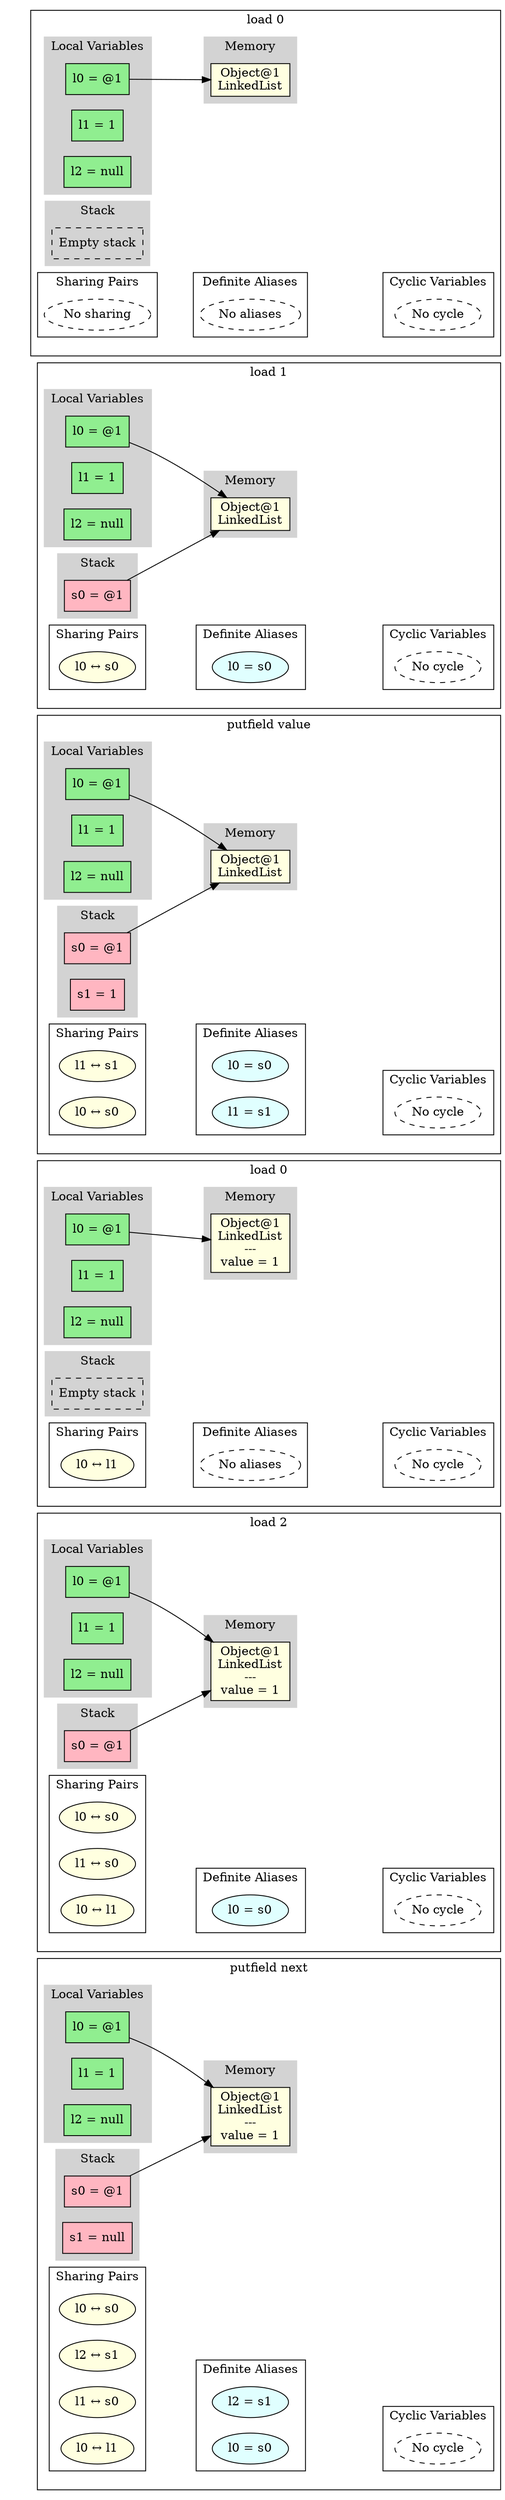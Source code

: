 digraph MemoryGraph {
 node [shape=box, style=filled, fillcolor=lightblue];
 rankdir=LR;

 // Invisible anchor subgraph
 subgraph cluster_anchor {
 style=invis;
 anchor [style=invis, shape=point, width=0, height=0];
 }

 // Starting point for subgraph ordering
 anchor_start [style=invis, shape=point];

 anchor_57148383571298 [style=invis, shape=point];
 anchor_start -> anchor_57148383571298 [style=invis];
 anchor_start = anchor_57148383571298;

 subgraph cluster_57148383571298 {
 anchor_57148383571298 [style=invis];
 label="load 0";
 subgraph cluster_locals_57148383571298 {
 label="Local Variables";
 style=filled;
 color=lightgrey;
 node [style=filled, fillcolor=lightgreen];
 "l0_57148383571298" [label="l0 = @1"];
 "l1_57148383571298" [label="l1 = 1"];
 "l2_57148383571298" [label="l2 = null"];
 }

 subgraph cluster_stack_57148383571298 {
 label="Stack";
 style=filled;
 color=lightgrey;
 node [style=filled, fillcolor=lightpink];
 "empty_stack_57148383571298" [label="Empty stack", style=dashed, fillcolor=white];
 }

 subgraph cluster_memory_57148383571298 {
 label="Memory";
 style=filled;
 color=lightgrey;
 node [style=filled, fillcolor=lightyellow];
 "obj1_57148383571298" [label="Object@1\nLinkedList"];
 }

 "l0_57148383571298" -> "obj1_57148383571298";

 // Sharing pairs
 subgraph cluster_sharing_57148383571298 {
 label="Sharing Pairs";
 node [shape=ellipse, style=filled, fillcolor=lightyellow];
 "empty_sharing_57148383571298" [label="No sharing", style=dashed, fillcolor=white];
 }

    // Alias pairs
    subgraph cluster_aliases_57148383571298 {
      label="Definite Aliases";
      node [shape=ellipse, style=filled, fillcolor=lightcyan];
      "empty_alias_57148383571298" [label="No aliases", style=dashed, fillcolor=white];
    }

 // Cyclic variables
 subgraph cluster_cyclic_57148383571298 {
 label="Cyclic Variables";
 node [shape=ellipse];
 "empty_cyclic_57148383571298" [label="No cycle", style=dashed, fillcolor=white];
 }
 // Invisible edge for horizontal alignment
 "empty_sharing_57148383571298" -> "empty_alias_57148383571298" [style=invis, weight=10];
 // Invisible edge for horizontal alignment
 "empty_alias_57148383571298" -> "empty_cyclic_57148383571298" [style=invis, weight=10];
 }
 anchor_57148384972749 [style=invis, shape=point];
 anchor_start -> anchor_57148384972749 [style=invis];
 anchor_start = anchor_57148384972749;

 subgraph cluster_57148384972749 {
 anchor_57148384972749 [style=invis];
 label="load 1";
 subgraph cluster_locals_57148384972749 {
 label="Local Variables";
 style=filled;
 color=lightgrey;
 node [style=filled, fillcolor=lightgreen];
 "l0_57148384972749" [label="l0 = @1"];
 "l1_57148384972749" [label="l1 = 1"];
 "l2_57148384972749" [label="l2 = null"];
 }

 subgraph cluster_stack_57148384972749 {
 label="Stack";
 style=filled;
 color=lightgrey;
 node [style=filled, fillcolor=lightpink];
 "s0_57148384972749" [label="s0 = @1"];
 }

 subgraph cluster_memory_57148384972749 {
 label="Memory";
 style=filled;
 color=lightgrey;
 node [style=filled, fillcolor=lightyellow];
 "obj1_57148384972749" [label="Object@1\nLinkedList"];
 }

 "l0_57148384972749" -> "obj1_57148384972749";
 "s0_57148384972749" -> "obj1_57148384972749";

 // Sharing pairs
 subgraph cluster_sharing_57148384972749 {
 label="Sharing Pairs";
 node [shape=ellipse, style=filled, fillcolor=lightyellow];
 "pair0_57148384972749" [label="l0 ↔ s0"];
 }

    // Alias pairs
    subgraph cluster_aliases_57148384972749 {
      label="Definite Aliases";
      node [shape=ellipse, style=filled, fillcolor=lightcyan];
      "alias0_57148384972749" [label="l0 = s0"];
    }

 // Cyclic variables
 subgraph cluster_cyclic_57148384972749 {
 label="Cyclic Variables";
 node [shape=ellipse];
 "empty_cyclic_57148384972749" [label="No cycle", style=dashed, fillcolor=white];
 }
 // Invisible edge for horizontal alignment
 "pair0_57148384972749" -> "alias0_57148384972749" [style=invis, weight=10];
 // Invisible edge for horizontal alignment
 "alias0_57148384972749" -> "empty_cyclic_57148384972749" [style=invis, weight=10];
 }
 anchor_57148388232623 [style=invis, shape=point];
 anchor_start -> anchor_57148388232623 [style=invis];
 anchor_start = anchor_57148388232623;

 subgraph cluster_57148388232623 {
 anchor_57148388232623 [style=invis];
 label="putfield value";
 subgraph cluster_locals_57148388232623 {
 label="Local Variables";
 style=filled;
 color=lightgrey;
 node [style=filled, fillcolor=lightgreen];
 "l0_57148388232623" [label="l0 = @1"];
 "l1_57148388232623" [label="l1 = 1"];
 "l2_57148388232623" [label="l2 = null"];
 }

 subgraph cluster_stack_57148388232623 {
 label="Stack";
 style=filled;
 color=lightgrey;
 node [style=filled, fillcolor=lightpink];
 "s0_57148388232623" [label="s0 = @1"];
 "s1_57148388232623" [label="s1 = 1"];
 }

 subgraph cluster_memory_57148388232623 {
 label="Memory";
 style=filled;
 color=lightgrey;
 node [style=filled, fillcolor=lightyellow];
 "obj1_57148388232623" [label="Object@1\nLinkedList"];
 }

 "l0_57148388232623" -> "obj1_57148388232623";
 "s0_57148388232623" -> "obj1_57148388232623";

 // Sharing pairs
 subgraph cluster_sharing_57148388232623 {
 label="Sharing Pairs";
 node [shape=ellipse, style=filled, fillcolor=lightyellow];
 "pair0_57148388232623" [label="l1 ↔ s1"];
 "pair1_57148388232623" [label="l0 ↔ s0"];
 }

    // Alias pairs
    subgraph cluster_aliases_57148388232623 {
      label="Definite Aliases";
      node [shape=ellipse, style=filled, fillcolor=lightcyan];
      "alias0_57148388232623" [label="l0 = s0"];
      "alias1_57148388232623" [label="l1 = s1"];
    }

 // Cyclic variables
 subgraph cluster_cyclic_57148388232623 {
 label="Cyclic Variables";
 node [shape=ellipse];
 "empty_cyclic_57148388232623" [label="No cycle", style=dashed, fillcolor=white];
 }
 // Invisible edge for horizontal alignment
 "pair1_57148388232623" -> "alias1_57148388232623" [style=invis, weight=10];
 // Invisible edge for horizontal alignment
 "alias1_57148388232623" -> "empty_cyclic_57148388232623" [style=invis, weight=10];
 }
 anchor_57148392391588 [style=invis, shape=point];
 anchor_start -> anchor_57148392391588 [style=invis];
 anchor_start = anchor_57148392391588;

 subgraph cluster_57148392391588 {
 anchor_57148392391588 [style=invis];
 label="load 0";
 subgraph cluster_locals_57148392391588 {
 label="Local Variables";
 style=filled;
 color=lightgrey;
 node [style=filled, fillcolor=lightgreen];
 "l0_57148392391588" [label="l0 = @1"];
 "l1_57148392391588" [label="l1 = 1"];
 "l2_57148392391588" [label="l2 = null"];
 }

 subgraph cluster_stack_57148392391588 {
 label="Stack";
 style=filled;
 color=lightgrey;
 node [style=filled, fillcolor=lightpink];
 "empty_stack_57148392391588" [label="Empty stack", style=dashed, fillcolor=white];
 }

 subgraph cluster_memory_57148392391588 {
 label="Memory";
 style=filled;
 color=lightgrey;
 node [style=filled, fillcolor=lightyellow];
 "obj1_57148392391588" [label="Object@1\nLinkedList\n---\nvalue = 1\n"];
 }

 "l0_57148392391588" -> "obj1_57148392391588";

 // Sharing pairs
 subgraph cluster_sharing_57148392391588 {
 label="Sharing Pairs";
 node [shape=ellipse, style=filled, fillcolor=lightyellow];
 "pair0_57148392391588" [label="l0 ↔ l1"];
 }

    // Alias pairs
    subgraph cluster_aliases_57148392391588 {
      label="Definite Aliases";
      node [shape=ellipse, style=filled, fillcolor=lightcyan];
      "empty_alias_57148392391588" [label="No aliases", style=dashed, fillcolor=white];
    }

 // Cyclic variables
 subgraph cluster_cyclic_57148392391588 {
 label="Cyclic Variables";
 node [shape=ellipse];
 "empty_cyclic_57148392391588" [label="No cycle", style=dashed, fillcolor=white];
 }
 // Invisible edge for horizontal alignment
 "pair0_57148392391588" -> "empty_alias_57148392391588" [style=invis, weight=10];
 // Invisible edge for horizontal alignment
 "empty_alias_57148392391588" -> "empty_cyclic_57148392391588" [style=invis, weight=10];
 }
 anchor_57148396039897 [style=invis, shape=point];
 anchor_start -> anchor_57148396039897 [style=invis];
 anchor_start = anchor_57148396039897;

 subgraph cluster_57148396039897 {
 anchor_57148396039897 [style=invis];
 label="load 2";
 subgraph cluster_locals_57148396039897 {
 label="Local Variables";
 style=filled;
 color=lightgrey;
 node [style=filled, fillcolor=lightgreen];
 "l0_57148396039897" [label="l0 = @1"];
 "l1_57148396039897" [label="l1 = 1"];
 "l2_57148396039897" [label="l2 = null"];
 }

 subgraph cluster_stack_57148396039897 {
 label="Stack";
 style=filled;
 color=lightgrey;
 node [style=filled, fillcolor=lightpink];
 "s0_57148396039897" [label="s0 = @1"];
 }

 subgraph cluster_memory_57148396039897 {
 label="Memory";
 style=filled;
 color=lightgrey;
 node [style=filled, fillcolor=lightyellow];
 "obj1_57148396039897" [label="Object@1\nLinkedList\n---\nvalue = 1\n"];
 }

 "l0_57148396039897" -> "obj1_57148396039897";
 "s0_57148396039897" -> "obj1_57148396039897";

 // Sharing pairs
 subgraph cluster_sharing_57148396039897 {
 label="Sharing Pairs";
 node [shape=ellipse, style=filled, fillcolor=lightyellow];
 "pair0_57148396039897" [label="l0 ↔ s0"];
 "pair1_57148396039897" [label="l1 ↔ s0"];
 "pair2_57148396039897" [label="l0 ↔ l1"];
 }

    // Alias pairs
    subgraph cluster_aliases_57148396039897 {
      label="Definite Aliases";
      node [shape=ellipse, style=filled, fillcolor=lightcyan];
      "alias0_57148396039897" [label="l0 = s0"];
    }

 // Cyclic variables
 subgraph cluster_cyclic_57148396039897 {
 label="Cyclic Variables";
 node [shape=ellipse];
 "empty_cyclic_57148396039897" [label="No cycle", style=dashed, fillcolor=white];
 }
 // Invisible edge for horizontal alignment
 "pair2_57148396039897" -> "alias0_57148396039897" [style=invis, weight=10];
 // Invisible edge for horizontal alignment
 "alias0_57148396039897" -> "empty_cyclic_57148396039897" [style=invis, weight=10];
 }
 anchor_57148399884079 [style=invis, shape=point];
 anchor_start -> anchor_57148399884079 [style=invis];
 anchor_start = anchor_57148399884079;

 subgraph cluster_57148399884079 {
 anchor_57148399884079 [style=invis];
 label="putfield next";
 subgraph cluster_locals_57148399884079 {
 label="Local Variables";
 style=filled;
 color=lightgrey;
 node [style=filled, fillcolor=lightgreen];
 "l0_57148399884079" [label="l0 = @1"];
 "l1_57148399884079" [label="l1 = 1"];
 "l2_57148399884079" [label="l2 = null"];
 }

 subgraph cluster_stack_57148399884079 {
 label="Stack";
 style=filled;
 color=lightgrey;
 node [style=filled, fillcolor=lightpink];
 "s0_57148399884079" [label="s0 = @1"];
 "s1_57148399884079" [label="s1 = null"];
 }

 subgraph cluster_memory_57148399884079 {
 label="Memory";
 style=filled;
 color=lightgrey;
 node [style=filled, fillcolor=lightyellow];
 "obj1_57148399884079" [label="Object@1\nLinkedList\n---\nvalue = 1\n"];
 }

 "l0_57148399884079" -> "obj1_57148399884079";
 "s0_57148399884079" -> "obj1_57148399884079";

 // Sharing pairs
 subgraph cluster_sharing_57148399884079 {
 label="Sharing Pairs";
 node [shape=ellipse, style=filled, fillcolor=lightyellow];
 "pair0_57148399884079" [label="l0 ↔ s0"];
 "pair1_57148399884079" [label="l2 ↔ s1"];
 "pair2_57148399884079" [label="l1 ↔ s0"];
 "pair3_57148399884079" [label="l0 ↔ l1"];
 }

    // Alias pairs
    subgraph cluster_aliases_57148399884079 {
      label="Definite Aliases";
      node [shape=ellipse, style=filled, fillcolor=lightcyan];
      "alias0_57148399884079" [label="l2 = s1"];
      "alias1_57148399884079" [label="l0 = s0"];
    }

 // Cyclic variables
 subgraph cluster_cyclic_57148399884079 {
 label="Cyclic Variables";
 node [shape=ellipse];
 "empty_cyclic_57148399884079" [label="No cycle", style=dashed, fillcolor=white];
 }
 // Invisible edge for horizontal alignment
 "pair3_57148399884079" -> "alias1_57148399884079" [style=invis, weight=10];
 // Invisible edge for horizontal alignment
 "alias1_57148399884079" -> "empty_cyclic_57148399884079" [style=invis, weight=10];
 }
}
